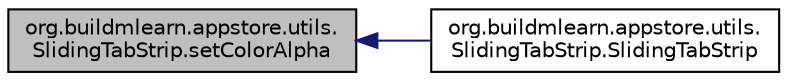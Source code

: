 digraph "org.buildmlearn.appstore.utils.SlidingTabStrip.setColorAlpha"
{
 // INTERACTIVE_SVG=YES
  bgcolor="transparent";
  edge [fontname="Helvetica",fontsize="10",labelfontname="Helvetica",labelfontsize="10"];
  node [fontname="Helvetica",fontsize="10",shape=record];
  rankdir="LR";
  Node1 [label="org.buildmlearn.appstore.utils.\lSlidingTabStrip.setColorAlpha",height=0.2,width=0.4,color="black", fillcolor="grey75", style="filled", fontcolor="black"];
  Node1 -> Node2 [dir="back",color="midnightblue",fontsize="10",style="solid",fontname="Helvetica"];
  Node2 [label="org.buildmlearn.appstore.utils.\lSlidingTabStrip.SlidingTabStrip",height=0.2,width=0.4,color="black",URL="$d2/d6d/classorg_1_1buildmlearn_1_1appstore_1_1utils_1_1_sliding_tab_strip.html#aa05ff2b028372fd3c3d17644e8c7693a",tooltip="Constructor of the Helper class. "];
}
